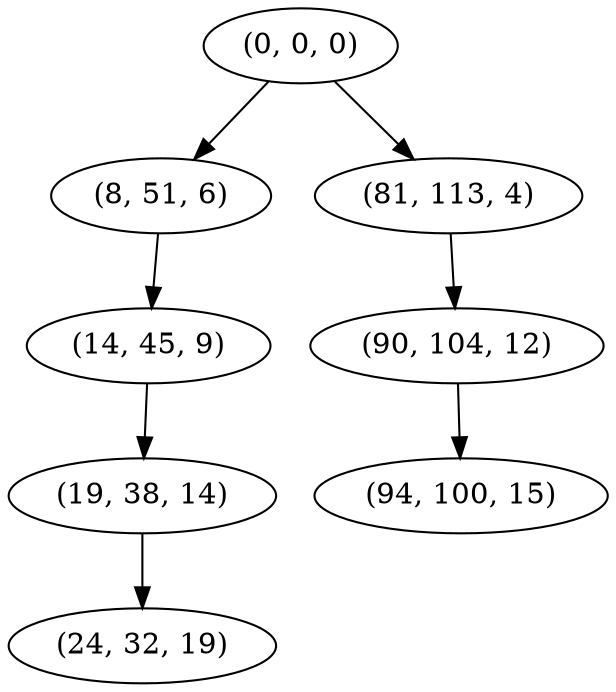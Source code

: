 digraph tree {
    "(0, 0, 0)";
    "(8, 51, 6)";
    "(14, 45, 9)";
    "(19, 38, 14)";
    "(24, 32, 19)";
    "(81, 113, 4)";
    "(90, 104, 12)";
    "(94, 100, 15)";
    "(0, 0, 0)" -> "(8, 51, 6)";
    "(0, 0, 0)" -> "(81, 113, 4)";
    "(8, 51, 6)" -> "(14, 45, 9)";
    "(14, 45, 9)" -> "(19, 38, 14)";
    "(19, 38, 14)" -> "(24, 32, 19)";
    "(81, 113, 4)" -> "(90, 104, 12)";
    "(90, 104, 12)" -> "(94, 100, 15)";
}
